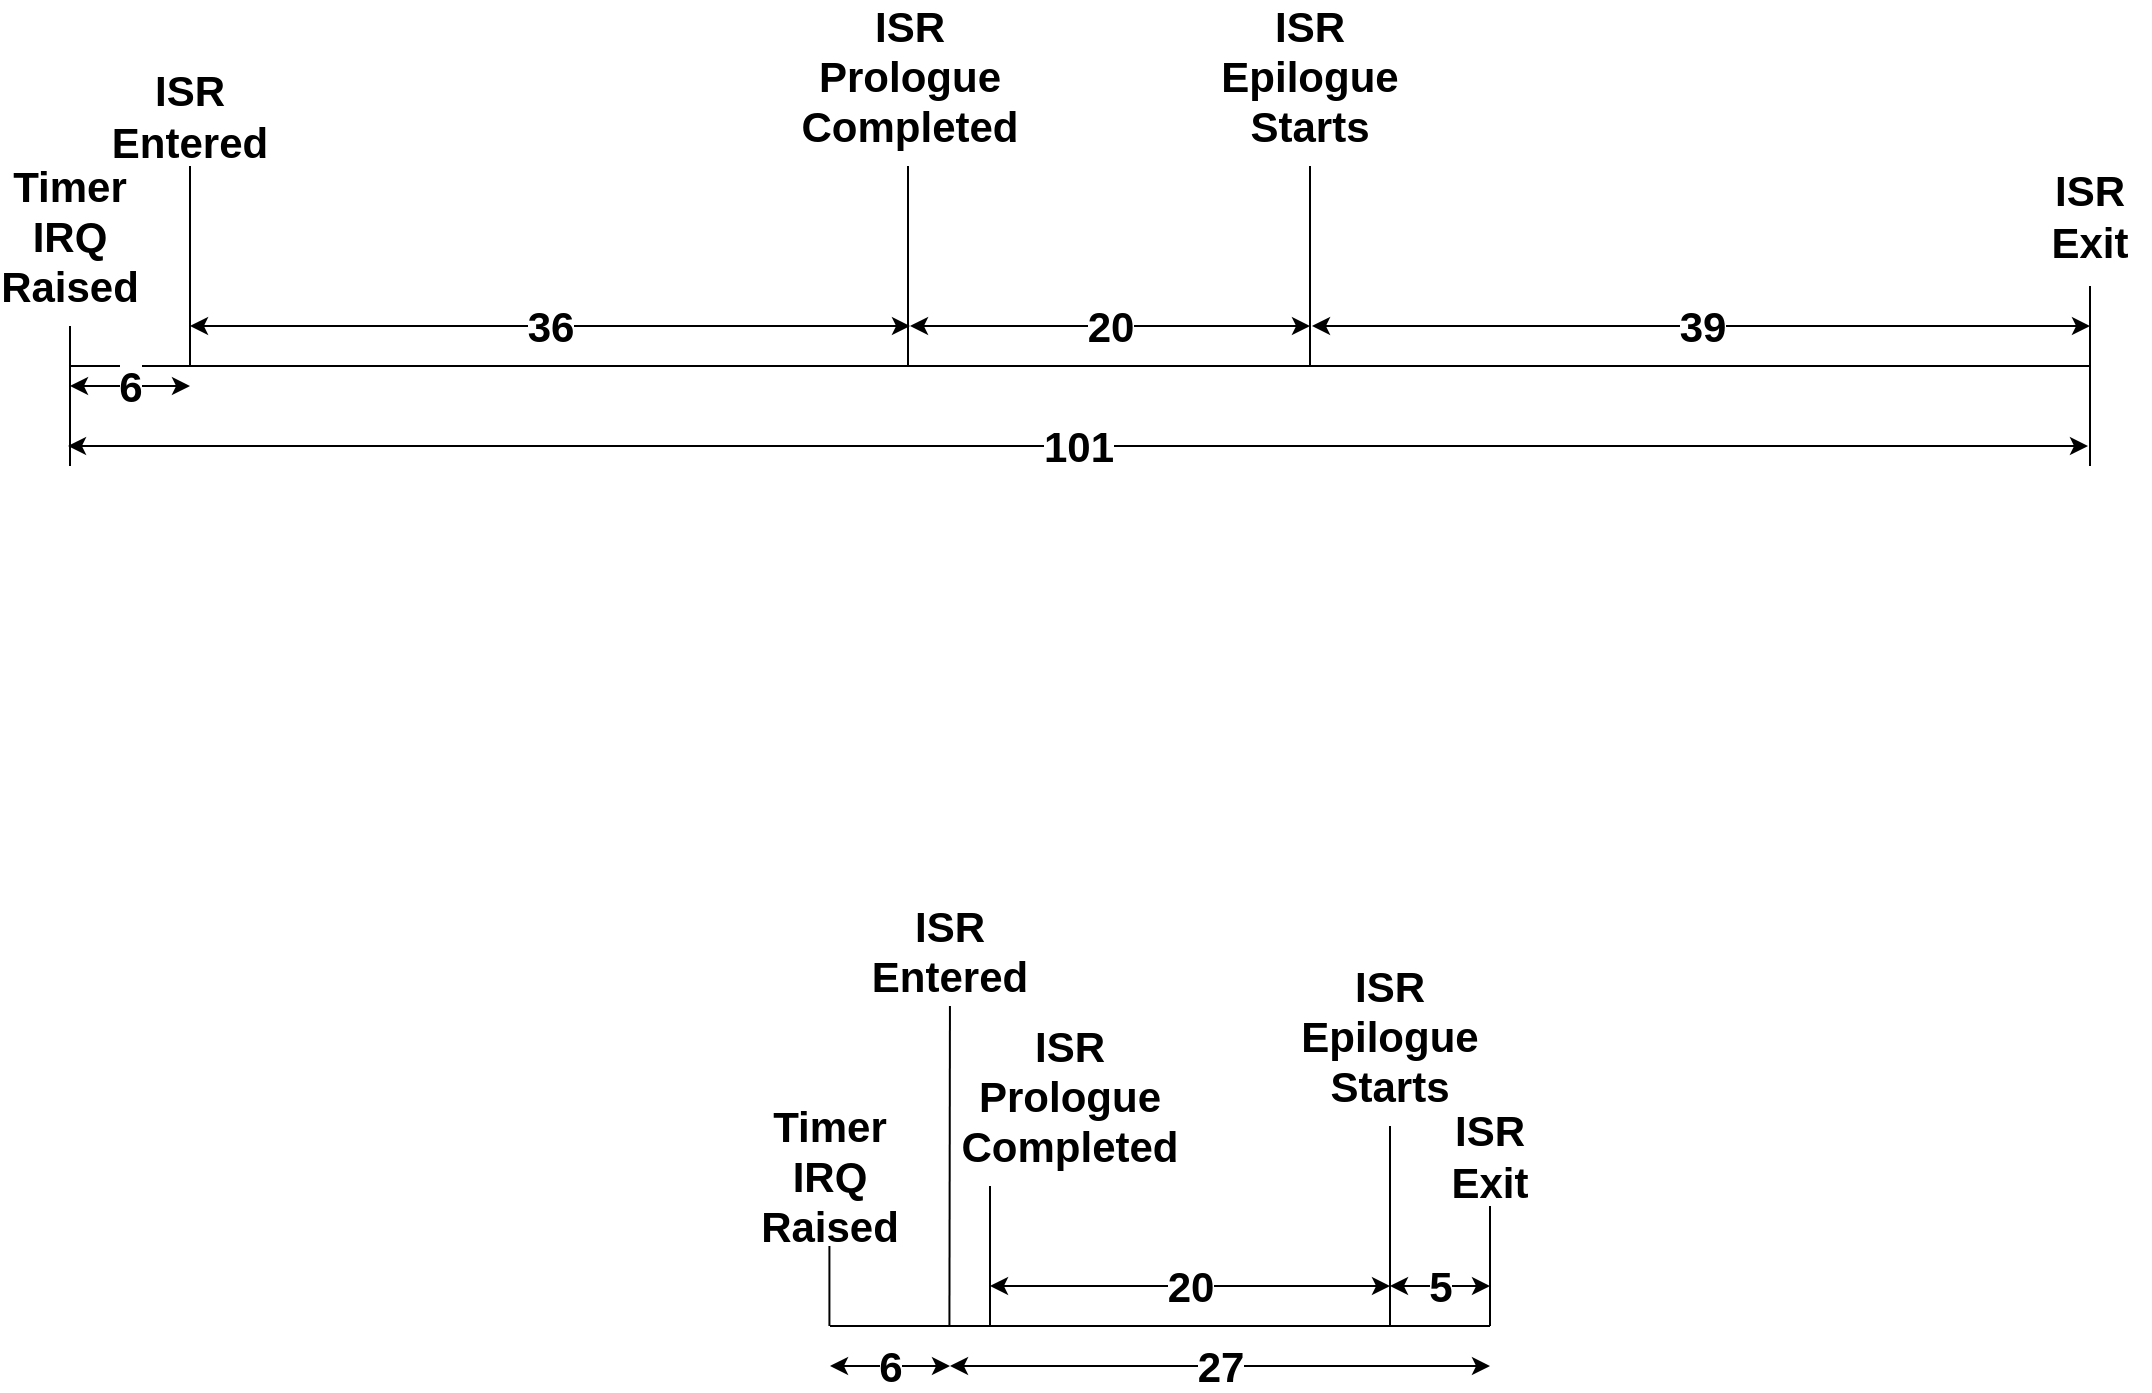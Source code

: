 <mxfile version="26.2.2">
  <diagram name="Page-1" id="ROIH6FLTOxO8Vbgh24g0">
    <mxGraphModel dx="2064" dy="1324" grid="1" gridSize="10" guides="1" tooltips="1" connect="1" arrows="1" fold="1" page="1" pageScale="1" pageWidth="850" pageHeight="1100" math="0" shadow="0">
      <root>
        <mxCell id="0" />
        <mxCell id="1" parent="0" />
        <mxCell id="_Q8s1T4tgGo4EhFCyhrg-10" value="" style="rounded=0;whiteSpace=wrap;html=1;fillColor=none;strokeColor=none;" vertex="1" parent="1">
          <mxGeometry x="230" y="760" width="800" height="60" as="geometry" />
        </mxCell>
        <mxCell id="BA_4d4q7CHbcYkZiV15_-4" value="" style="endArrow=none;html=1;rounded=0;fontStyle=1;fontSize=21;" parent="1" edge="1">
          <mxGeometry width="50" height="50" relative="1" as="geometry">
            <mxPoint x="80" y="400" as="sourcePoint" />
            <mxPoint x="140" y="400" as="targetPoint" />
          </mxGeometry>
        </mxCell>
        <mxCell id="BA_4d4q7CHbcYkZiV15_-5" value="" style="endArrow=none;html=1;rounded=0;fontStyle=1;fontSize=21;" parent="1" edge="1">
          <mxGeometry width="50" height="50" relative="1" as="geometry">
            <mxPoint x="140" y="400" as="sourcePoint" />
            <mxPoint x="510" y="400" as="targetPoint" />
          </mxGeometry>
        </mxCell>
        <mxCell id="BA_4d4q7CHbcYkZiV15_-6" value="" style="endArrow=none;html=1;rounded=0;fontStyle=1;fontSize=21;" parent="1" edge="1">
          <mxGeometry width="50" height="50" relative="1" as="geometry">
            <mxPoint x="510" y="400" as="sourcePoint" />
            <mxPoint x="1090" y="400" as="targetPoint" />
          </mxGeometry>
        </mxCell>
        <mxCell id="BA_4d4q7CHbcYkZiV15_-7" value="" style="endArrow=none;html=1;rounded=0;fontStyle=1;fontSize=21;" parent="1" edge="1">
          <mxGeometry width="50" height="50" relative="1" as="geometry">
            <mxPoint x="80" y="450" as="sourcePoint" />
            <mxPoint x="80" y="380" as="targetPoint" />
          </mxGeometry>
        </mxCell>
        <mxCell id="BA_4d4q7CHbcYkZiV15_-8" value="" style="endArrow=none;html=1;rounded=0;fontStyle=1;fontSize=21;" parent="1" edge="1">
          <mxGeometry width="50" height="50" relative="1" as="geometry">
            <mxPoint x="140" y="400" as="sourcePoint" />
            <mxPoint x="140" y="300" as="targetPoint" />
          </mxGeometry>
        </mxCell>
        <mxCell id="BA_4d4q7CHbcYkZiV15_-9" value="" style="endArrow=none;html=1;rounded=0;fontStyle=1;fontSize=21;" parent="1" edge="1">
          <mxGeometry width="50" height="50" relative="1" as="geometry">
            <mxPoint x="499" y="400" as="sourcePoint" />
            <mxPoint x="499" y="300" as="targetPoint" />
          </mxGeometry>
        </mxCell>
        <mxCell id="BA_4d4q7CHbcYkZiV15_-10" value="" style="endArrow=none;html=1;rounded=0;fontStyle=1;fontSize=21;" parent="1" edge="1">
          <mxGeometry width="50" height="50" relative="1" as="geometry">
            <mxPoint x="1090" y="450" as="sourcePoint" />
            <mxPoint x="1090" y="360" as="targetPoint" />
          </mxGeometry>
        </mxCell>
        <mxCell id="BA_4d4q7CHbcYkZiV15_-11" value="Timer&lt;div&gt;IRQ&lt;/div&gt;&lt;div&gt;Raised&lt;/div&gt;" style="text;html=1;align=center;verticalAlign=middle;whiteSpace=wrap;rounded=0;fontStyle=1;fontSize=21;" parent="1" vertex="1">
          <mxGeometry x="50" y="320" width="60" height="30" as="geometry" />
        </mxCell>
        <mxCell id="BA_4d4q7CHbcYkZiV15_-12" value="ISR Entered" style="text;html=1;align=center;verticalAlign=middle;whiteSpace=wrap;rounded=0;fontStyle=1;fontSize=21;" parent="1" vertex="1">
          <mxGeometry x="110" y="260" width="60" height="30" as="geometry" />
        </mxCell>
        <mxCell id="BA_4d4q7CHbcYkZiV15_-13" value="ISR&lt;div&gt;Prologue Completed&lt;/div&gt;" style="text;html=1;align=center;verticalAlign=middle;whiteSpace=wrap;rounded=0;fontStyle=1;fontSize=21;" parent="1" vertex="1">
          <mxGeometry x="470" y="240" width="60" height="30" as="geometry" />
        </mxCell>
        <mxCell id="BA_4d4q7CHbcYkZiV15_-14" value="ISR&lt;div&gt;Exit&lt;/div&gt;" style="text;html=1;align=center;verticalAlign=middle;whiteSpace=wrap;rounded=0;fontStyle=1;fontSize=21;" parent="1" vertex="1">
          <mxGeometry x="1060" y="310" width="60" height="30" as="geometry" />
        </mxCell>
        <mxCell id="BA_4d4q7CHbcYkZiV15_-16" value="" style="endArrow=none;html=1;rounded=0;fontStyle=1;fontSize=21;" parent="1" edge="1">
          <mxGeometry width="50" height="50" relative="1" as="geometry">
            <mxPoint x="700" y="400" as="sourcePoint" />
            <mxPoint x="700" y="300" as="targetPoint" />
          </mxGeometry>
        </mxCell>
        <mxCell id="BA_4d4q7CHbcYkZiV15_-17" value="ISR&lt;div&gt;Epilogue Starts&lt;/div&gt;" style="text;html=1;align=center;verticalAlign=middle;whiteSpace=wrap;rounded=0;fontStyle=1;fontSize=21;" parent="1" vertex="1">
          <mxGeometry x="670" y="240" width="60" height="30" as="geometry" />
        </mxCell>
        <mxCell id="BA_4d4q7CHbcYkZiV15_-18" value="" style="endArrow=none;html=1;rounded=0;fontStyle=1;fontSize=21;" parent="1" edge="1">
          <mxGeometry width="50" height="50" relative="1" as="geometry">
            <mxPoint x="460" y="880" as="sourcePoint" />
            <mxPoint x="520" y="880" as="targetPoint" />
          </mxGeometry>
        </mxCell>
        <mxCell id="BA_4d4q7CHbcYkZiV15_-19" value="" style="endArrow=none;html=1;rounded=0;fontStyle=1;fontSize=21;" parent="1" edge="1">
          <mxGeometry width="50" height="50" relative="1" as="geometry">
            <mxPoint x="459.71" y="880" as="sourcePoint" />
            <mxPoint x="459.71" y="840" as="targetPoint" />
          </mxGeometry>
        </mxCell>
        <mxCell id="BA_4d4q7CHbcYkZiV15_-20" value="" style="endArrow=none;html=1;rounded=0;fontStyle=1;fontSize=21;" parent="1" edge="1" target="BA_4d4q7CHbcYkZiV15_-22">
          <mxGeometry width="50" height="50" relative="1" as="geometry">
            <mxPoint x="519.71" y="880" as="sourcePoint" />
            <mxPoint x="520" y="760" as="targetPoint" />
          </mxGeometry>
        </mxCell>
        <mxCell id="BA_4d4q7CHbcYkZiV15_-21" value="Timer&lt;div&gt;IRQ&lt;/div&gt;&lt;div&gt;Raised&lt;/div&gt;" style="text;html=1;align=center;verticalAlign=middle;whiteSpace=wrap;rounded=0;fontStyle=1;fontSize=21;" parent="1" vertex="1">
          <mxGeometry x="430" y="790" width="60" height="30" as="geometry" />
        </mxCell>
        <mxCell id="BA_4d4q7CHbcYkZiV15_-22" value="ISR Entered&lt;div&gt;&lt;br&gt;&lt;/div&gt;" style="text;html=1;align=center;verticalAlign=middle;whiteSpace=wrap;rounded=0;fontStyle=1;fontSize=21;" parent="1" vertex="1">
          <mxGeometry x="490" y="690" width="60" height="30" as="geometry" />
        </mxCell>
        <mxCell id="BA_4d4q7CHbcYkZiV15_-23" value="" style="endArrow=none;html=1;rounded=0;fontStyle=1;fontSize=21;" parent="1" edge="1">
          <mxGeometry width="50" height="50" relative="1" as="geometry">
            <mxPoint x="520" y="880" as="sourcePoint" />
            <mxPoint x="740" y="880" as="targetPoint" />
          </mxGeometry>
        </mxCell>
        <mxCell id="BA_4d4q7CHbcYkZiV15_-24" value="" style="endArrow=none;html=1;rounded=0;fontStyle=1;fontSize=21;" parent="1" edge="1">
          <mxGeometry width="50" height="50" relative="1" as="geometry">
            <mxPoint x="740" y="880" as="sourcePoint" />
            <mxPoint x="740" y="780" as="targetPoint" />
          </mxGeometry>
        </mxCell>
        <mxCell id="BA_4d4q7CHbcYkZiV15_-25" value="ISR&lt;div&gt;Epilogue Starts&lt;/div&gt;" style="text;html=1;align=center;verticalAlign=middle;whiteSpace=wrap;rounded=0;fontStyle=1;fontSize=21;" parent="1" vertex="1">
          <mxGeometry x="710" y="720" width="60" height="30" as="geometry" />
        </mxCell>
        <mxCell id="BA_4d4q7CHbcYkZiV15_-26" value="" style="endArrow=none;html=1;rounded=0;fontStyle=1;fontSize=21;" parent="1" edge="1">
          <mxGeometry width="50" height="50" relative="1" as="geometry">
            <mxPoint x="740" y="880" as="sourcePoint" />
            <mxPoint x="790" y="880" as="targetPoint" />
          </mxGeometry>
        </mxCell>
        <mxCell id="BA_4d4q7CHbcYkZiV15_-27" value="" style="endArrow=none;html=1;rounded=0;fontStyle=1;fontSize=21;" parent="1" edge="1">
          <mxGeometry width="50" height="50" relative="1" as="geometry">
            <mxPoint x="790" y="880" as="sourcePoint" />
            <mxPoint x="790" y="820" as="targetPoint" />
          </mxGeometry>
        </mxCell>
        <mxCell id="BA_4d4q7CHbcYkZiV15_-28" value="ISR&lt;div&gt;Exit&lt;/div&gt;" style="text;html=1;align=center;verticalAlign=middle;whiteSpace=wrap;rounded=0;fontStyle=1;fontSize=21;" parent="1" vertex="1">
          <mxGeometry x="760" y="780" width="60" height="30" as="geometry" />
        </mxCell>
        <mxCell id="BA_4d4q7CHbcYkZiV15_-30" value="6" style="endArrow=classic;startArrow=classic;html=1;rounded=0;fontStyle=1;fontSize=21;" parent="1" edge="1">
          <mxGeometry width="50" height="50" relative="1" as="geometry">
            <mxPoint x="80" y="410" as="sourcePoint" />
            <mxPoint x="140" y="410" as="targetPoint" />
          </mxGeometry>
        </mxCell>
        <mxCell id="BA_4d4q7CHbcYkZiV15_-32" value="101" style="endArrow=classic;startArrow=classic;html=1;rounded=0;fontStyle=1;fontSize=21;" parent="1" edge="1">
          <mxGeometry width="50" height="50" relative="1" as="geometry">
            <mxPoint x="79" y="440" as="sourcePoint" />
            <mxPoint x="1089" y="440" as="targetPoint" />
          </mxGeometry>
        </mxCell>
        <mxCell id="BA_4d4q7CHbcYkZiV15_-33" value="6" style="endArrow=classic;startArrow=classic;html=1;rounded=0;fontStyle=1;fontSize=21;" parent="1" edge="1">
          <mxGeometry width="50" height="50" relative="1" as="geometry">
            <mxPoint x="460" y="900" as="sourcePoint" />
            <mxPoint x="520" y="900" as="targetPoint" />
          </mxGeometry>
        </mxCell>
        <mxCell id="BA_4d4q7CHbcYkZiV15_-34" value="27" style="endArrow=classic;startArrow=classic;html=1;rounded=0;fontStyle=1;fontSize=21;" parent="1" edge="1">
          <mxGeometry width="50" height="50" relative="1" as="geometry">
            <mxPoint x="520" y="900" as="sourcePoint" />
            <mxPoint x="790" y="900" as="targetPoint" />
          </mxGeometry>
        </mxCell>
        <mxCell id="_Q8s1T4tgGo4EhFCyhrg-1" value="36" style="endArrow=classic;startArrow=classic;html=1;rounded=0;fontStyle=1;fontSize=21;" edge="1" parent="1">
          <mxGeometry width="50" height="50" relative="1" as="geometry">
            <mxPoint x="140" y="380" as="sourcePoint" />
            <mxPoint x="500" y="380" as="targetPoint" />
          </mxGeometry>
        </mxCell>
        <mxCell id="_Q8s1T4tgGo4EhFCyhrg-3" value="" style="endArrow=none;html=1;rounded=0;" edge="1" parent="1">
          <mxGeometry width="50" height="50" relative="1" as="geometry">
            <mxPoint x="540" y="880" as="sourcePoint" />
            <mxPoint x="540" y="810" as="targetPoint" />
          </mxGeometry>
        </mxCell>
        <mxCell id="_Q8s1T4tgGo4EhFCyhrg-4" value="ISR&lt;div&gt;Prologue&lt;/div&gt;&lt;div&gt;Completed&lt;/div&gt;" style="text;html=1;align=center;verticalAlign=middle;whiteSpace=wrap;rounded=0;fontSize=21;fontStyle=1" vertex="1" parent="1">
          <mxGeometry x="550" y="750" width="60" height="30" as="geometry" />
        </mxCell>
        <mxCell id="_Q8s1T4tgGo4EhFCyhrg-6" value="5" style="endArrow=classic;startArrow=classic;html=1;rounded=0;fontStyle=1;fontSize=21;" edge="1" parent="1">
          <mxGeometry width="50" height="50" relative="1" as="geometry">
            <mxPoint x="740" y="860" as="sourcePoint" />
            <mxPoint x="790" y="860" as="targetPoint" />
          </mxGeometry>
        </mxCell>
        <mxCell id="_Q8s1T4tgGo4EhFCyhrg-7" value="20" style="endArrow=classic;startArrow=classic;html=1;rounded=0;fontStyle=1;fontSize=21;" edge="1" parent="1">
          <mxGeometry width="50" height="50" relative="1" as="geometry">
            <mxPoint x="540" y="860" as="sourcePoint" />
            <mxPoint x="740" y="860" as="targetPoint" />
          </mxGeometry>
        </mxCell>
        <mxCell id="_Q8s1T4tgGo4EhFCyhrg-8" value="20" style="endArrow=classic;startArrow=classic;html=1;rounded=0;fontStyle=1;fontSize=21;" edge="1" parent="1">
          <mxGeometry width="50" height="50" relative="1" as="geometry">
            <mxPoint x="500" y="380" as="sourcePoint" />
            <mxPoint x="700" y="380" as="targetPoint" />
          </mxGeometry>
        </mxCell>
        <mxCell id="_Q8s1T4tgGo4EhFCyhrg-9" value="39" style="endArrow=classic;startArrow=classic;html=1;rounded=0;fontStyle=1;fontSize=21;" edge="1" parent="1">
          <mxGeometry width="50" height="50" relative="1" as="geometry">
            <mxPoint x="701" y="380" as="sourcePoint" />
            <mxPoint x="1090" y="380" as="targetPoint" />
          </mxGeometry>
        </mxCell>
      </root>
    </mxGraphModel>
  </diagram>
</mxfile>

